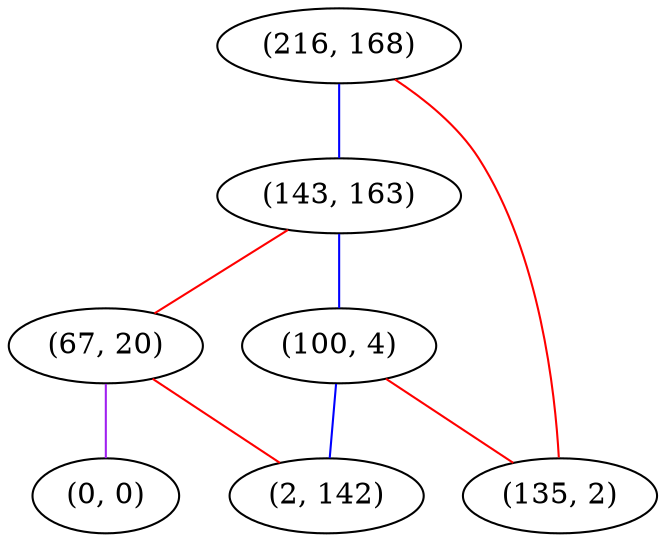 graph "" {
"(216, 168)";
"(143, 163)";
"(100, 4)";
"(67, 20)";
"(0, 0)";
"(2, 142)";
"(135, 2)";
"(216, 168)" -- "(143, 163)"  [color=blue, key=0, weight=3];
"(216, 168)" -- "(135, 2)"  [color=red, key=0, weight=1];
"(143, 163)" -- "(100, 4)"  [color=blue, key=0, weight=3];
"(143, 163)" -- "(67, 20)"  [color=red, key=0, weight=1];
"(100, 4)" -- "(2, 142)"  [color=blue, key=0, weight=3];
"(100, 4)" -- "(135, 2)"  [color=red, key=0, weight=1];
"(67, 20)" -- "(2, 142)"  [color=red, key=0, weight=1];
"(67, 20)" -- "(0, 0)"  [color=purple, key=0, weight=4];
}
